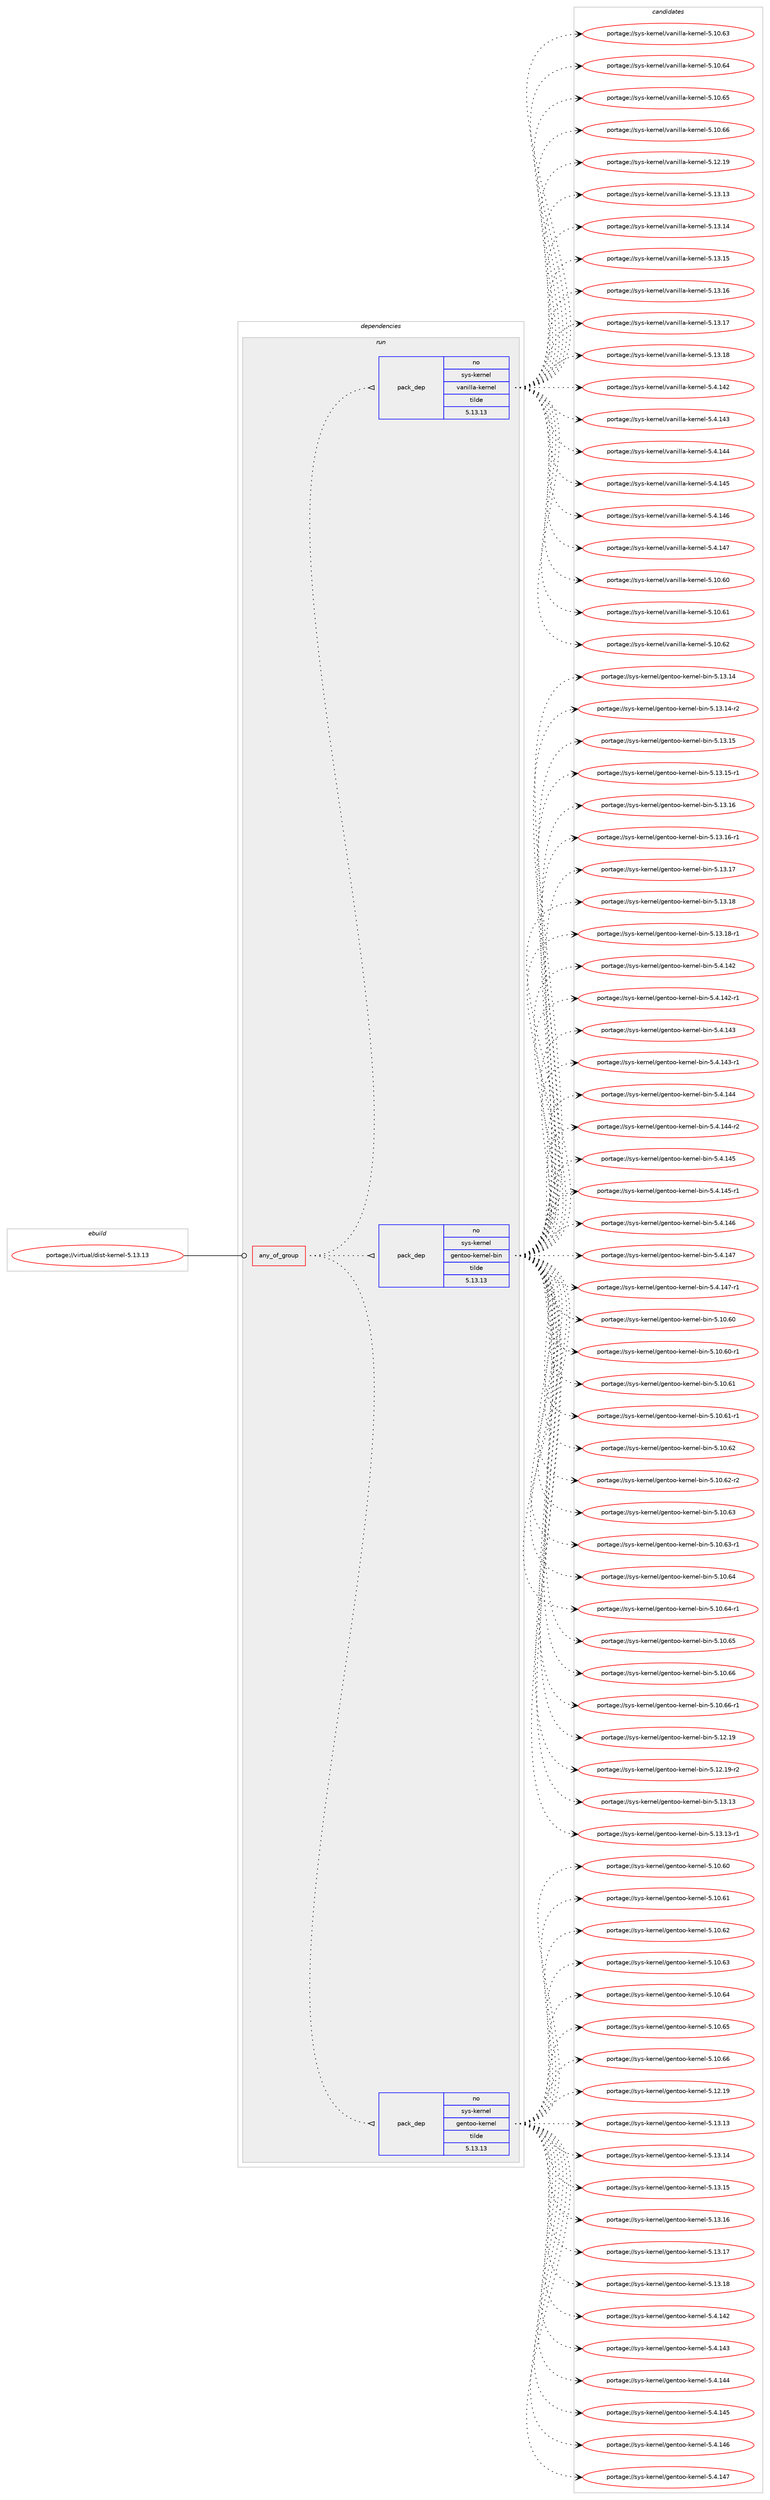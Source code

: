 digraph prolog {

# *************
# Graph options
# *************

newrank=true;
concentrate=true;
compound=true;
graph [rankdir=LR,fontname=Helvetica,fontsize=10,ranksep=1.5];#, ranksep=2.5, nodesep=0.2];
edge  [arrowhead=vee];
node  [fontname=Helvetica,fontsize=10];

# **********
# The ebuild
# **********

subgraph cluster_leftcol {
color=gray;
rank=same;
label=<<i>ebuild</i>>;
id [label="portage://virtual/dist-kernel-5.13.13", color=red, width=4, href="../virtual/dist-kernel-5.13.13.svg"];
}

# ****************
# The dependencies
# ****************

subgraph cluster_midcol {
color=gray;
label=<<i>dependencies</i>>;
subgraph cluster_compile {
fillcolor="#eeeeee";
style=filled;
label=<<i>compile</i>>;
}
subgraph cluster_compileandrun {
fillcolor="#eeeeee";
style=filled;
label=<<i>compile and run</i>>;
}
subgraph cluster_run {
fillcolor="#eeeeee";
style=filled;
label=<<i>run</i>>;
subgraph any13 {
dependency726 [label=<<TABLE BORDER="0" CELLBORDER="1" CELLSPACING="0" CELLPADDING="4"><TR><TD CELLPADDING="10">any_of_group</TD></TR></TABLE>>, shape=none, color=red];subgraph pack324 {
dependency727 [label=<<TABLE BORDER="0" CELLBORDER="1" CELLSPACING="0" CELLPADDING="4" WIDTH="220"><TR><TD ROWSPAN="6" CELLPADDING="30">pack_dep</TD></TR><TR><TD WIDTH="110">no</TD></TR><TR><TD>sys-kernel</TD></TR><TR><TD>gentoo-kernel</TD></TR><TR><TD>tilde</TD></TR><TR><TD>5.13.13</TD></TR></TABLE>>, shape=none, color=blue];
}
dependency726:e -> dependency727:w [weight=20,style="dotted",arrowhead="oinv"];
subgraph pack325 {
dependency728 [label=<<TABLE BORDER="0" CELLBORDER="1" CELLSPACING="0" CELLPADDING="4" WIDTH="220"><TR><TD ROWSPAN="6" CELLPADDING="30">pack_dep</TD></TR><TR><TD WIDTH="110">no</TD></TR><TR><TD>sys-kernel</TD></TR><TR><TD>gentoo-kernel-bin</TD></TR><TR><TD>tilde</TD></TR><TR><TD>5.13.13</TD></TR></TABLE>>, shape=none, color=blue];
}
dependency726:e -> dependency728:w [weight=20,style="dotted",arrowhead="oinv"];
subgraph pack326 {
dependency729 [label=<<TABLE BORDER="0" CELLBORDER="1" CELLSPACING="0" CELLPADDING="4" WIDTH="220"><TR><TD ROWSPAN="6" CELLPADDING="30">pack_dep</TD></TR><TR><TD WIDTH="110">no</TD></TR><TR><TD>sys-kernel</TD></TR><TR><TD>vanilla-kernel</TD></TR><TR><TD>tilde</TD></TR><TR><TD>5.13.13</TD></TR></TABLE>>, shape=none, color=blue];
}
dependency726:e -> dependency729:w [weight=20,style="dotted",arrowhead="oinv"];
}
id:e -> dependency726:w [weight=20,style="solid",arrowhead="odot"];
}
}

# **************
# The candidates
# **************

subgraph cluster_choices {
rank=same;
color=gray;
label=<<i>candidates</i>>;

subgraph choice324 {
color=black;
nodesep=1;
choice1151211154510710111411010110847103101110116111111451071011141101011084553464948465448 [label="portage://sys-kernel/gentoo-kernel-5.10.60", color=red, width=4,href="../sys-kernel/gentoo-kernel-5.10.60.svg"];
choice1151211154510710111411010110847103101110116111111451071011141101011084553464948465449 [label="portage://sys-kernel/gentoo-kernel-5.10.61", color=red, width=4,href="../sys-kernel/gentoo-kernel-5.10.61.svg"];
choice1151211154510710111411010110847103101110116111111451071011141101011084553464948465450 [label="portage://sys-kernel/gentoo-kernel-5.10.62", color=red, width=4,href="../sys-kernel/gentoo-kernel-5.10.62.svg"];
choice1151211154510710111411010110847103101110116111111451071011141101011084553464948465451 [label="portage://sys-kernel/gentoo-kernel-5.10.63", color=red, width=4,href="../sys-kernel/gentoo-kernel-5.10.63.svg"];
choice1151211154510710111411010110847103101110116111111451071011141101011084553464948465452 [label="portage://sys-kernel/gentoo-kernel-5.10.64", color=red, width=4,href="../sys-kernel/gentoo-kernel-5.10.64.svg"];
choice1151211154510710111411010110847103101110116111111451071011141101011084553464948465453 [label="portage://sys-kernel/gentoo-kernel-5.10.65", color=red, width=4,href="../sys-kernel/gentoo-kernel-5.10.65.svg"];
choice1151211154510710111411010110847103101110116111111451071011141101011084553464948465454 [label="portage://sys-kernel/gentoo-kernel-5.10.66", color=red, width=4,href="../sys-kernel/gentoo-kernel-5.10.66.svg"];
choice1151211154510710111411010110847103101110116111111451071011141101011084553464950464957 [label="portage://sys-kernel/gentoo-kernel-5.12.19", color=red, width=4,href="../sys-kernel/gentoo-kernel-5.12.19.svg"];
choice1151211154510710111411010110847103101110116111111451071011141101011084553464951464951 [label="portage://sys-kernel/gentoo-kernel-5.13.13", color=red, width=4,href="../sys-kernel/gentoo-kernel-5.13.13.svg"];
choice1151211154510710111411010110847103101110116111111451071011141101011084553464951464952 [label="portage://sys-kernel/gentoo-kernel-5.13.14", color=red, width=4,href="../sys-kernel/gentoo-kernel-5.13.14.svg"];
choice1151211154510710111411010110847103101110116111111451071011141101011084553464951464953 [label="portage://sys-kernel/gentoo-kernel-5.13.15", color=red, width=4,href="../sys-kernel/gentoo-kernel-5.13.15.svg"];
choice1151211154510710111411010110847103101110116111111451071011141101011084553464951464954 [label="portage://sys-kernel/gentoo-kernel-5.13.16", color=red, width=4,href="../sys-kernel/gentoo-kernel-5.13.16.svg"];
choice1151211154510710111411010110847103101110116111111451071011141101011084553464951464955 [label="portage://sys-kernel/gentoo-kernel-5.13.17", color=red, width=4,href="../sys-kernel/gentoo-kernel-5.13.17.svg"];
choice1151211154510710111411010110847103101110116111111451071011141101011084553464951464956 [label="portage://sys-kernel/gentoo-kernel-5.13.18", color=red, width=4,href="../sys-kernel/gentoo-kernel-5.13.18.svg"];
choice1151211154510710111411010110847103101110116111111451071011141101011084553465246495250 [label="portage://sys-kernel/gentoo-kernel-5.4.142", color=red, width=4,href="../sys-kernel/gentoo-kernel-5.4.142.svg"];
choice1151211154510710111411010110847103101110116111111451071011141101011084553465246495251 [label="portage://sys-kernel/gentoo-kernel-5.4.143", color=red, width=4,href="../sys-kernel/gentoo-kernel-5.4.143.svg"];
choice1151211154510710111411010110847103101110116111111451071011141101011084553465246495252 [label="portage://sys-kernel/gentoo-kernel-5.4.144", color=red, width=4,href="../sys-kernel/gentoo-kernel-5.4.144.svg"];
choice1151211154510710111411010110847103101110116111111451071011141101011084553465246495253 [label="portage://sys-kernel/gentoo-kernel-5.4.145", color=red, width=4,href="../sys-kernel/gentoo-kernel-5.4.145.svg"];
choice1151211154510710111411010110847103101110116111111451071011141101011084553465246495254 [label="portage://sys-kernel/gentoo-kernel-5.4.146", color=red, width=4,href="../sys-kernel/gentoo-kernel-5.4.146.svg"];
choice1151211154510710111411010110847103101110116111111451071011141101011084553465246495255 [label="portage://sys-kernel/gentoo-kernel-5.4.147", color=red, width=4,href="../sys-kernel/gentoo-kernel-5.4.147.svg"];
dependency727:e -> choice1151211154510710111411010110847103101110116111111451071011141101011084553464948465448:w [style=dotted,weight="100"];
dependency727:e -> choice1151211154510710111411010110847103101110116111111451071011141101011084553464948465449:w [style=dotted,weight="100"];
dependency727:e -> choice1151211154510710111411010110847103101110116111111451071011141101011084553464948465450:w [style=dotted,weight="100"];
dependency727:e -> choice1151211154510710111411010110847103101110116111111451071011141101011084553464948465451:w [style=dotted,weight="100"];
dependency727:e -> choice1151211154510710111411010110847103101110116111111451071011141101011084553464948465452:w [style=dotted,weight="100"];
dependency727:e -> choice1151211154510710111411010110847103101110116111111451071011141101011084553464948465453:w [style=dotted,weight="100"];
dependency727:e -> choice1151211154510710111411010110847103101110116111111451071011141101011084553464948465454:w [style=dotted,weight="100"];
dependency727:e -> choice1151211154510710111411010110847103101110116111111451071011141101011084553464950464957:w [style=dotted,weight="100"];
dependency727:e -> choice1151211154510710111411010110847103101110116111111451071011141101011084553464951464951:w [style=dotted,weight="100"];
dependency727:e -> choice1151211154510710111411010110847103101110116111111451071011141101011084553464951464952:w [style=dotted,weight="100"];
dependency727:e -> choice1151211154510710111411010110847103101110116111111451071011141101011084553464951464953:w [style=dotted,weight="100"];
dependency727:e -> choice1151211154510710111411010110847103101110116111111451071011141101011084553464951464954:w [style=dotted,weight="100"];
dependency727:e -> choice1151211154510710111411010110847103101110116111111451071011141101011084553464951464955:w [style=dotted,weight="100"];
dependency727:e -> choice1151211154510710111411010110847103101110116111111451071011141101011084553464951464956:w [style=dotted,weight="100"];
dependency727:e -> choice1151211154510710111411010110847103101110116111111451071011141101011084553465246495250:w [style=dotted,weight="100"];
dependency727:e -> choice1151211154510710111411010110847103101110116111111451071011141101011084553465246495251:w [style=dotted,weight="100"];
dependency727:e -> choice1151211154510710111411010110847103101110116111111451071011141101011084553465246495252:w [style=dotted,weight="100"];
dependency727:e -> choice1151211154510710111411010110847103101110116111111451071011141101011084553465246495253:w [style=dotted,weight="100"];
dependency727:e -> choice1151211154510710111411010110847103101110116111111451071011141101011084553465246495254:w [style=dotted,weight="100"];
dependency727:e -> choice1151211154510710111411010110847103101110116111111451071011141101011084553465246495255:w [style=dotted,weight="100"];
}
subgraph choice325 {
color=black;
nodesep=1;
choice11512111545107101114110101108471031011101161111114510710111411010110845981051104553464948465448 [label="portage://sys-kernel/gentoo-kernel-bin-5.10.60", color=red, width=4,href="../sys-kernel/gentoo-kernel-bin-5.10.60.svg"];
choice115121115451071011141101011084710310111011611111145107101114110101108459810511045534649484654484511449 [label="portage://sys-kernel/gentoo-kernel-bin-5.10.60-r1", color=red, width=4,href="../sys-kernel/gentoo-kernel-bin-5.10.60-r1.svg"];
choice11512111545107101114110101108471031011101161111114510710111411010110845981051104553464948465449 [label="portage://sys-kernel/gentoo-kernel-bin-5.10.61", color=red, width=4,href="../sys-kernel/gentoo-kernel-bin-5.10.61.svg"];
choice115121115451071011141101011084710310111011611111145107101114110101108459810511045534649484654494511449 [label="portage://sys-kernel/gentoo-kernel-bin-5.10.61-r1", color=red, width=4,href="../sys-kernel/gentoo-kernel-bin-5.10.61-r1.svg"];
choice11512111545107101114110101108471031011101161111114510710111411010110845981051104553464948465450 [label="portage://sys-kernel/gentoo-kernel-bin-5.10.62", color=red, width=4,href="../sys-kernel/gentoo-kernel-bin-5.10.62.svg"];
choice115121115451071011141101011084710310111011611111145107101114110101108459810511045534649484654504511450 [label="portage://sys-kernel/gentoo-kernel-bin-5.10.62-r2", color=red, width=4,href="../sys-kernel/gentoo-kernel-bin-5.10.62-r2.svg"];
choice11512111545107101114110101108471031011101161111114510710111411010110845981051104553464948465451 [label="portage://sys-kernel/gentoo-kernel-bin-5.10.63", color=red, width=4,href="../sys-kernel/gentoo-kernel-bin-5.10.63.svg"];
choice115121115451071011141101011084710310111011611111145107101114110101108459810511045534649484654514511449 [label="portage://sys-kernel/gentoo-kernel-bin-5.10.63-r1", color=red, width=4,href="../sys-kernel/gentoo-kernel-bin-5.10.63-r1.svg"];
choice11512111545107101114110101108471031011101161111114510710111411010110845981051104553464948465452 [label="portage://sys-kernel/gentoo-kernel-bin-5.10.64", color=red, width=4,href="../sys-kernel/gentoo-kernel-bin-5.10.64.svg"];
choice115121115451071011141101011084710310111011611111145107101114110101108459810511045534649484654524511449 [label="portage://sys-kernel/gentoo-kernel-bin-5.10.64-r1", color=red, width=4,href="../sys-kernel/gentoo-kernel-bin-5.10.64-r1.svg"];
choice11512111545107101114110101108471031011101161111114510710111411010110845981051104553464948465453 [label="portage://sys-kernel/gentoo-kernel-bin-5.10.65", color=red, width=4,href="../sys-kernel/gentoo-kernel-bin-5.10.65.svg"];
choice11512111545107101114110101108471031011101161111114510710111411010110845981051104553464948465454 [label="portage://sys-kernel/gentoo-kernel-bin-5.10.66", color=red, width=4,href="../sys-kernel/gentoo-kernel-bin-5.10.66.svg"];
choice115121115451071011141101011084710310111011611111145107101114110101108459810511045534649484654544511449 [label="portage://sys-kernel/gentoo-kernel-bin-5.10.66-r1", color=red, width=4,href="../sys-kernel/gentoo-kernel-bin-5.10.66-r1.svg"];
choice11512111545107101114110101108471031011101161111114510710111411010110845981051104553464950464957 [label="portage://sys-kernel/gentoo-kernel-bin-5.12.19", color=red, width=4,href="../sys-kernel/gentoo-kernel-bin-5.12.19.svg"];
choice115121115451071011141101011084710310111011611111145107101114110101108459810511045534649504649574511450 [label="portage://sys-kernel/gentoo-kernel-bin-5.12.19-r2", color=red, width=4,href="../sys-kernel/gentoo-kernel-bin-5.12.19-r2.svg"];
choice11512111545107101114110101108471031011101161111114510710111411010110845981051104553464951464951 [label="portage://sys-kernel/gentoo-kernel-bin-5.13.13", color=red, width=4,href="../sys-kernel/gentoo-kernel-bin-5.13.13.svg"];
choice115121115451071011141101011084710310111011611111145107101114110101108459810511045534649514649514511449 [label="portage://sys-kernel/gentoo-kernel-bin-5.13.13-r1", color=red, width=4,href="../sys-kernel/gentoo-kernel-bin-5.13.13-r1.svg"];
choice11512111545107101114110101108471031011101161111114510710111411010110845981051104553464951464952 [label="portage://sys-kernel/gentoo-kernel-bin-5.13.14", color=red, width=4,href="../sys-kernel/gentoo-kernel-bin-5.13.14.svg"];
choice115121115451071011141101011084710310111011611111145107101114110101108459810511045534649514649524511450 [label="portage://sys-kernel/gentoo-kernel-bin-5.13.14-r2", color=red, width=4,href="../sys-kernel/gentoo-kernel-bin-5.13.14-r2.svg"];
choice11512111545107101114110101108471031011101161111114510710111411010110845981051104553464951464953 [label="portage://sys-kernel/gentoo-kernel-bin-5.13.15", color=red, width=4,href="../sys-kernel/gentoo-kernel-bin-5.13.15.svg"];
choice115121115451071011141101011084710310111011611111145107101114110101108459810511045534649514649534511449 [label="portage://sys-kernel/gentoo-kernel-bin-5.13.15-r1", color=red, width=4,href="../sys-kernel/gentoo-kernel-bin-5.13.15-r1.svg"];
choice11512111545107101114110101108471031011101161111114510710111411010110845981051104553464951464954 [label="portage://sys-kernel/gentoo-kernel-bin-5.13.16", color=red, width=4,href="../sys-kernel/gentoo-kernel-bin-5.13.16.svg"];
choice115121115451071011141101011084710310111011611111145107101114110101108459810511045534649514649544511449 [label="portage://sys-kernel/gentoo-kernel-bin-5.13.16-r1", color=red, width=4,href="../sys-kernel/gentoo-kernel-bin-5.13.16-r1.svg"];
choice11512111545107101114110101108471031011101161111114510710111411010110845981051104553464951464955 [label="portage://sys-kernel/gentoo-kernel-bin-5.13.17", color=red, width=4,href="../sys-kernel/gentoo-kernel-bin-5.13.17.svg"];
choice11512111545107101114110101108471031011101161111114510710111411010110845981051104553464951464956 [label="portage://sys-kernel/gentoo-kernel-bin-5.13.18", color=red, width=4,href="../sys-kernel/gentoo-kernel-bin-5.13.18.svg"];
choice115121115451071011141101011084710310111011611111145107101114110101108459810511045534649514649564511449 [label="portage://sys-kernel/gentoo-kernel-bin-5.13.18-r1", color=red, width=4,href="../sys-kernel/gentoo-kernel-bin-5.13.18-r1.svg"];
choice11512111545107101114110101108471031011101161111114510710111411010110845981051104553465246495250 [label="portage://sys-kernel/gentoo-kernel-bin-5.4.142", color=red, width=4,href="../sys-kernel/gentoo-kernel-bin-5.4.142.svg"];
choice115121115451071011141101011084710310111011611111145107101114110101108459810511045534652464952504511449 [label="portage://sys-kernel/gentoo-kernel-bin-5.4.142-r1", color=red, width=4,href="../sys-kernel/gentoo-kernel-bin-5.4.142-r1.svg"];
choice11512111545107101114110101108471031011101161111114510710111411010110845981051104553465246495251 [label="portage://sys-kernel/gentoo-kernel-bin-5.4.143", color=red, width=4,href="../sys-kernel/gentoo-kernel-bin-5.4.143.svg"];
choice115121115451071011141101011084710310111011611111145107101114110101108459810511045534652464952514511449 [label="portage://sys-kernel/gentoo-kernel-bin-5.4.143-r1", color=red, width=4,href="../sys-kernel/gentoo-kernel-bin-5.4.143-r1.svg"];
choice11512111545107101114110101108471031011101161111114510710111411010110845981051104553465246495252 [label="portage://sys-kernel/gentoo-kernel-bin-5.4.144", color=red, width=4,href="../sys-kernel/gentoo-kernel-bin-5.4.144.svg"];
choice115121115451071011141101011084710310111011611111145107101114110101108459810511045534652464952524511450 [label="portage://sys-kernel/gentoo-kernel-bin-5.4.144-r2", color=red, width=4,href="../sys-kernel/gentoo-kernel-bin-5.4.144-r2.svg"];
choice11512111545107101114110101108471031011101161111114510710111411010110845981051104553465246495253 [label="portage://sys-kernel/gentoo-kernel-bin-5.4.145", color=red, width=4,href="../sys-kernel/gentoo-kernel-bin-5.4.145.svg"];
choice115121115451071011141101011084710310111011611111145107101114110101108459810511045534652464952534511449 [label="portage://sys-kernel/gentoo-kernel-bin-5.4.145-r1", color=red, width=4,href="../sys-kernel/gentoo-kernel-bin-5.4.145-r1.svg"];
choice11512111545107101114110101108471031011101161111114510710111411010110845981051104553465246495254 [label="portage://sys-kernel/gentoo-kernel-bin-5.4.146", color=red, width=4,href="../sys-kernel/gentoo-kernel-bin-5.4.146.svg"];
choice11512111545107101114110101108471031011101161111114510710111411010110845981051104553465246495255 [label="portage://sys-kernel/gentoo-kernel-bin-5.4.147", color=red, width=4,href="../sys-kernel/gentoo-kernel-bin-5.4.147.svg"];
choice115121115451071011141101011084710310111011611111145107101114110101108459810511045534652464952554511449 [label="portage://sys-kernel/gentoo-kernel-bin-5.4.147-r1", color=red, width=4,href="../sys-kernel/gentoo-kernel-bin-5.4.147-r1.svg"];
dependency728:e -> choice11512111545107101114110101108471031011101161111114510710111411010110845981051104553464948465448:w [style=dotted,weight="100"];
dependency728:e -> choice115121115451071011141101011084710310111011611111145107101114110101108459810511045534649484654484511449:w [style=dotted,weight="100"];
dependency728:e -> choice11512111545107101114110101108471031011101161111114510710111411010110845981051104553464948465449:w [style=dotted,weight="100"];
dependency728:e -> choice115121115451071011141101011084710310111011611111145107101114110101108459810511045534649484654494511449:w [style=dotted,weight="100"];
dependency728:e -> choice11512111545107101114110101108471031011101161111114510710111411010110845981051104553464948465450:w [style=dotted,weight="100"];
dependency728:e -> choice115121115451071011141101011084710310111011611111145107101114110101108459810511045534649484654504511450:w [style=dotted,weight="100"];
dependency728:e -> choice11512111545107101114110101108471031011101161111114510710111411010110845981051104553464948465451:w [style=dotted,weight="100"];
dependency728:e -> choice115121115451071011141101011084710310111011611111145107101114110101108459810511045534649484654514511449:w [style=dotted,weight="100"];
dependency728:e -> choice11512111545107101114110101108471031011101161111114510710111411010110845981051104553464948465452:w [style=dotted,weight="100"];
dependency728:e -> choice115121115451071011141101011084710310111011611111145107101114110101108459810511045534649484654524511449:w [style=dotted,weight="100"];
dependency728:e -> choice11512111545107101114110101108471031011101161111114510710111411010110845981051104553464948465453:w [style=dotted,weight="100"];
dependency728:e -> choice11512111545107101114110101108471031011101161111114510710111411010110845981051104553464948465454:w [style=dotted,weight="100"];
dependency728:e -> choice115121115451071011141101011084710310111011611111145107101114110101108459810511045534649484654544511449:w [style=dotted,weight="100"];
dependency728:e -> choice11512111545107101114110101108471031011101161111114510710111411010110845981051104553464950464957:w [style=dotted,weight="100"];
dependency728:e -> choice115121115451071011141101011084710310111011611111145107101114110101108459810511045534649504649574511450:w [style=dotted,weight="100"];
dependency728:e -> choice11512111545107101114110101108471031011101161111114510710111411010110845981051104553464951464951:w [style=dotted,weight="100"];
dependency728:e -> choice115121115451071011141101011084710310111011611111145107101114110101108459810511045534649514649514511449:w [style=dotted,weight="100"];
dependency728:e -> choice11512111545107101114110101108471031011101161111114510710111411010110845981051104553464951464952:w [style=dotted,weight="100"];
dependency728:e -> choice115121115451071011141101011084710310111011611111145107101114110101108459810511045534649514649524511450:w [style=dotted,weight="100"];
dependency728:e -> choice11512111545107101114110101108471031011101161111114510710111411010110845981051104553464951464953:w [style=dotted,weight="100"];
dependency728:e -> choice115121115451071011141101011084710310111011611111145107101114110101108459810511045534649514649534511449:w [style=dotted,weight="100"];
dependency728:e -> choice11512111545107101114110101108471031011101161111114510710111411010110845981051104553464951464954:w [style=dotted,weight="100"];
dependency728:e -> choice115121115451071011141101011084710310111011611111145107101114110101108459810511045534649514649544511449:w [style=dotted,weight="100"];
dependency728:e -> choice11512111545107101114110101108471031011101161111114510710111411010110845981051104553464951464955:w [style=dotted,weight="100"];
dependency728:e -> choice11512111545107101114110101108471031011101161111114510710111411010110845981051104553464951464956:w [style=dotted,weight="100"];
dependency728:e -> choice115121115451071011141101011084710310111011611111145107101114110101108459810511045534649514649564511449:w [style=dotted,weight="100"];
dependency728:e -> choice11512111545107101114110101108471031011101161111114510710111411010110845981051104553465246495250:w [style=dotted,weight="100"];
dependency728:e -> choice115121115451071011141101011084710310111011611111145107101114110101108459810511045534652464952504511449:w [style=dotted,weight="100"];
dependency728:e -> choice11512111545107101114110101108471031011101161111114510710111411010110845981051104553465246495251:w [style=dotted,weight="100"];
dependency728:e -> choice115121115451071011141101011084710310111011611111145107101114110101108459810511045534652464952514511449:w [style=dotted,weight="100"];
dependency728:e -> choice11512111545107101114110101108471031011101161111114510710111411010110845981051104553465246495252:w [style=dotted,weight="100"];
dependency728:e -> choice115121115451071011141101011084710310111011611111145107101114110101108459810511045534652464952524511450:w [style=dotted,weight="100"];
dependency728:e -> choice11512111545107101114110101108471031011101161111114510710111411010110845981051104553465246495253:w [style=dotted,weight="100"];
dependency728:e -> choice115121115451071011141101011084710310111011611111145107101114110101108459810511045534652464952534511449:w [style=dotted,weight="100"];
dependency728:e -> choice11512111545107101114110101108471031011101161111114510710111411010110845981051104553465246495254:w [style=dotted,weight="100"];
dependency728:e -> choice11512111545107101114110101108471031011101161111114510710111411010110845981051104553465246495255:w [style=dotted,weight="100"];
dependency728:e -> choice115121115451071011141101011084710310111011611111145107101114110101108459810511045534652464952554511449:w [style=dotted,weight="100"];
}
subgraph choice326 {
color=black;
nodesep=1;
choice11512111545107101114110101108471189711010510810897451071011141101011084553464948465448 [label="portage://sys-kernel/vanilla-kernel-5.10.60", color=red, width=4,href="../sys-kernel/vanilla-kernel-5.10.60.svg"];
choice11512111545107101114110101108471189711010510810897451071011141101011084553464948465449 [label="portage://sys-kernel/vanilla-kernel-5.10.61", color=red, width=4,href="../sys-kernel/vanilla-kernel-5.10.61.svg"];
choice11512111545107101114110101108471189711010510810897451071011141101011084553464948465450 [label="portage://sys-kernel/vanilla-kernel-5.10.62", color=red, width=4,href="../sys-kernel/vanilla-kernel-5.10.62.svg"];
choice11512111545107101114110101108471189711010510810897451071011141101011084553464948465451 [label="portage://sys-kernel/vanilla-kernel-5.10.63", color=red, width=4,href="../sys-kernel/vanilla-kernel-5.10.63.svg"];
choice11512111545107101114110101108471189711010510810897451071011141101011084553464948465452 [label="portage://sys-kernel/vanilla-kernel-5.10.64", color=red, width=4,href="../sys-kernel/vanilla-kernel-5.10.64.svg"];
choice11512111545107101114110101108471189711010510810897451071011141101011084553464948465453 [label="portage://sys-kernel/vanilla-kernel-5.10.65", color=red, width=4,href="../sys-kernel/vanilla-kernel-5.10.65.svg"];
choice11512111545107101114110101108471189711010510810897451071011141101011084553464948465454 [label="portage://sys-kernel/vanilla-kernel-5.10.66", color=red, width=4,href="../sys-kernel/vanilla-kernel-5.10.66.svg"];
choice11512111545107101114110101108471189711010510810897451071011141101011084553464950464957 [label="portage://sys-kernel/vanilla-kernel-5.12.19", color=red, width=4,href="../sys-kernel/vanilla-kernel-5.12.19.svg"];
choice11512111545107101114110101108471189711010510810897451071011141101011084553464951464951 [label="portage://sys-kernel/vanilla-kernel-5.13.13", color=red, width=4,href="../sys-kernel/vanilla-kernel-5.13.13.svg"];
choice11512111545107101114110101108471189711010510810897451071011141101011084553464951464952 [label="portage://sys-kernel/vanilla-kernel-5.13.14", color=red, width=4,href="../sys-kernel/vanilla-kernel-5.13.14.svg"];
choice11512111545107101114110101108471189711010510810897451071011141101011084553464951464953 [label="portage://sys-kernel/vanilla-kernel-5.13.15", color=red, width=4,href="../sys-kernel/vanilla-kernel-5.13.15.svg"];
choice11512111545107101114110101108471189711010510810897451071011141101011084553464951464954 [label="portage://sys-kernel/vanilla-kernel-5.13.16", color=red, width=4,href="../sys-kernel/vanilla-kernel-5.13.16.svg"];
choice11512111545107101114110101108471189711010510810897451071011141101011084553464951464955 [label="portage://sys-kernel/vanilla-kernel-5.13.17", color=red, width=4,href="../sys-kernel/vanilla-kernel-5.13.17.svg"];
choice11512111545107101114110101108471189711010510810897451071011141101011084553464951464956 [label="portage://sys-kernel/vanilla-kernel-5.13.18", color=red, width=4,href="../sys-kernel/vanilla-kernel-5.13.18.svg"];
choice11512111545107101114110101108471189711010510810897451071011141101011084553465246495250 [label="portage://sys-kernel/vanilla-kernel-5.4.142", color=red, width=4,href="../sys-kernel/vanilla-kernel-5.4.142.svg"];
choice11512111545107101114110101108471189711010510810897451071011141101011084553465246495251 [label="portage://sys-kernel/vanilla-kernel-5.4.143", color=red, width=4,href="../sys-kernel/vanilla-kernel-5.4.143.svg"];
choice11512111545107101114110101108471189711010510810897451071011141101011084553465246495252 [label="portage://sys-kernel/vanilla-kernel-5.4.144", color=red, width=4,href="../sys-kernel/vanilla-kernel-5.4.144.svg"];
choice11512111545107101114110101108471189711010510810897451071011141101011084553465246495253 [label="portage://sys-kernel/vanilla-kernel-5.4.145", color=red, width=4,href="../sys-kernel/vanilla-kernel-5.4.145.svg"];
choice11512111545107101114110101108471189711010510810897451071011141101011084553465246495254 [label="portage://sys-kernel/vanilla-kernel-5.4.146", color=red, width=4,href="../sys-kernel/vanilla-kernel-5.4.146.svg"];
choice11512111545107101114110101108471189711010510810897451071011141101011084553465246495255 [label="portage://sys-kernel/vanilla-kernel-5.4.147", color=red, width=4,href="../sys-kernel/vanilla-kernel-5.4.147.svg"];
dependency729:e -> choice11512111545107101114110101108471189711010510810897451071011141101011084553464948465448:w [style=dotted,weight="100"];
dependency729:e -> choice11512111545107101114110101108471189711010510810897451071011141101011084553464948465449:w [style=dotted,weight="100"];
dependency729:e -> choice11512111545107101114110101108471189711010510810897451071011141101011084553464948465450:w [style=dotted,weight="100"];
dependency729:e -> choice11512111545107101114110101108471189711010510810897451071011141101011084553464948465451:w [style=dotted,weight="100"];
dependency729:e -> choice11512111545107101114110101108471189711010510810897451071011141101011084553464948465452:w [style=dotted,weight="100"];
dependency729:e -> choice11512111545107101114110101108471189711010510810897451071011141101011084553464948465453:w [style=dotted,weight="100"];
dependency729:e -> choice11512111545107101114110101108471189711010510810897451071011141101011084553464948465454:w [style=dotted,weight="100"];
dependency729:e -> choice11512111545107101114110101108471189711010510810897451071011141101011084553464950464957:w [style=dotted,weight="100"];
dependency729:e -> choice11512111545107101114110101108471189711010510810897451071011141101011084553464951464951:w [style=dotted,weight="100"];
dependency729:e -> choice11512111545107101114110101108471189711010510810897451071011141101011084553464951464952:w [style=dotted,weight="100"];
dependency729:e -> choice11512111545107101114110101108471189711010510810897451071011141101011084553464951464953:w [style=dotted,weight="100"];
dependency729:e -> choice11512111545107101114110101108471189711010510810897451071011141101011084553464951464954:w [style=dotted,weight="100"];
dependency729:e -> choice11512111545107101114110101108471189711010510810897451071011141101011084553464951464955:w [style=dotted,weight="100"];
dependency729:e -> choice11512111545107101114110101108471189711010510810897451071011141101011084553464951464956:w [style=dotted,weight="100"];
dependency729:e -> choice11512111545107101114110101108471189711010510810897451071011141101011084553465246495250:w [style=dotted,weight="100"];
dependency729:e -> choice11512111545107101114110101108471189711010510810897451071011141101011084553465246495251:w [style=dotted,weight="100"];
dependency729:e -> choice11512111545107101114110101108471189711010510810897451071011141101011084553465246495252:w [style=dotted,weight="100"];
dependency729:e -> choice11512111545107101114110101108471189711010510810897451071011141101011084553465246495253:w [style=dotted,weight="100"];
dependency729:e -> choice11512111545107101114110101108471189711010510810897451071011141101011084553465246495254:w [style=dotted,weight="100"];
dependency729:e -> choice11512111545107101114110101108471189711010510810897451071011141101011084553465246495255:w [style=dotted,weight="100"];
}
}

}
